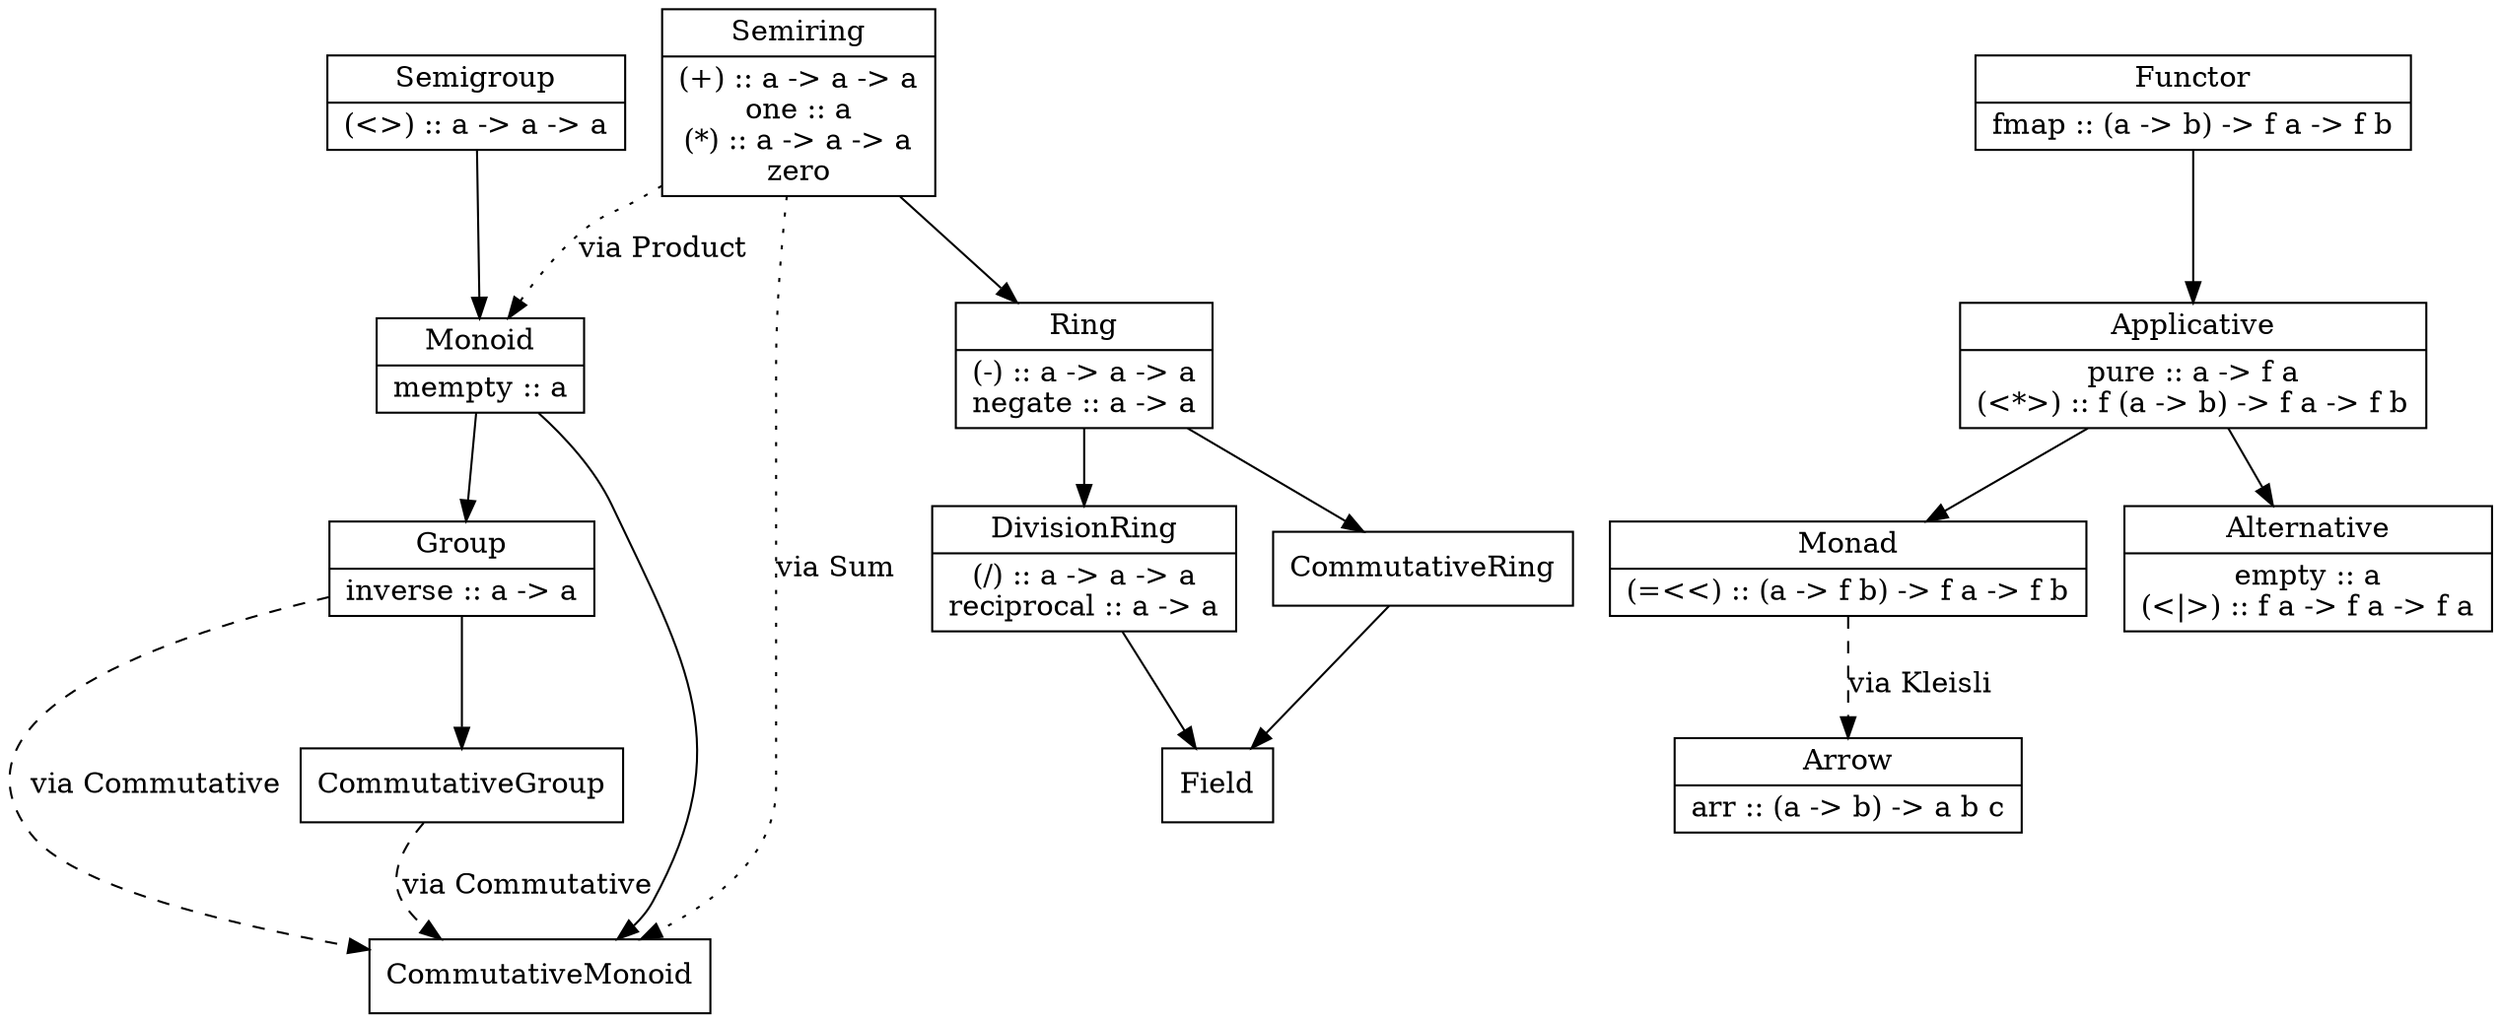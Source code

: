 digraph numeric
{
	node [shape=record]

	semigroup [label="{Semigroup | (\<\>) :: a -\> a -\> a}"]
	semigroup -> monoid

	monoid [label="{Monoid | mempty :: a}"]
	monoid -> group

	commutativeMonoid [label="{CommutativeMonoid}"]
	monoid -> commutativeMonoid

	group [label="{Group | inverse :: a -\> a}"]
	group -> commutativeMonoid [label="via Commutative" style="dashed"]

	// it's so tempting to call this an abelian group but UGH
	commutativeGroup [label="{CommutativeGroup}"]
	group -> commutativeGroup
	commutativeGroup -> commutativeMonoid [label="via Commutative" style="dashed"]

// --------------------------------------------------------------------------------

	/* rng [label="{Rng | (+) :: a -\> a -\> a\nzero :: a\n(*) :: a -\> a -\> a\none :: a}"] */
	/* rng -> ring */

	/* rng -> commutativeGroup [label="via Sum" style="dashed"] */
	/* rng -> semigroup [label="via Product" style="dashed"] */

	semiring [label="{Semiring | (+) :: a -\> a -\> a\none :: a\n(*) :: a -\> a -\> a\nzero}"]
	semiring -> commutativeMonoid [label="via Sum" style="dotted"]
	semiring -> monoid [label="via Product" style="dotted"]
	semiring -> ring

	// Ring could be a subclass of Rng or Semiring (probably the better option)
	// ring [label="{Ring | (+) :: a -\> a -\> a\n(-) :: a -\> a -\> a\nzero :: a\n(*) :: a -\> a -\> a\none :: a}"]

	ring [label="{Ring | (-) :: a -\> a -\> a\nnegate :: a -\> a}"]
	ring -> divisionRing
	ring -> commutativeRing

	commutativeRing [label="{CommutativeRing}"]
	divisionRing [label="{DivisionRing | (/) :: a -\> a -\> a\nreciprocal :: a -\> a}"]

	commutativeRing -> field
	divisionRing -> field

	field [label="{Field}"]

// --------------------------------------------------------------------------------

	functor [label="{Functor | fmap :: (a -\> b) -\> f a -\> f b}"]
	functor -> applicative

	applicative [label="{Applicative | pure :: a -\> f a\n(\<*\>) :: f (a -\> b) -\> f a -\> f b}"]
	applicative -> monad

	alternative [label="{Alternative | empty :: a\n(\<\|\>) :: f a -\> f a -\> f a}"]
	applicative -> alternative

	monad [label="{Monad | (=\<\<) :: (a -\> f b) -\> f a -\> f b}"]
	arrow [label="{Arrow | arr :: (a -\> b) -\> a b c}"]
	monad -> arrow [label="via Kleisli" style="dashed"]
}


